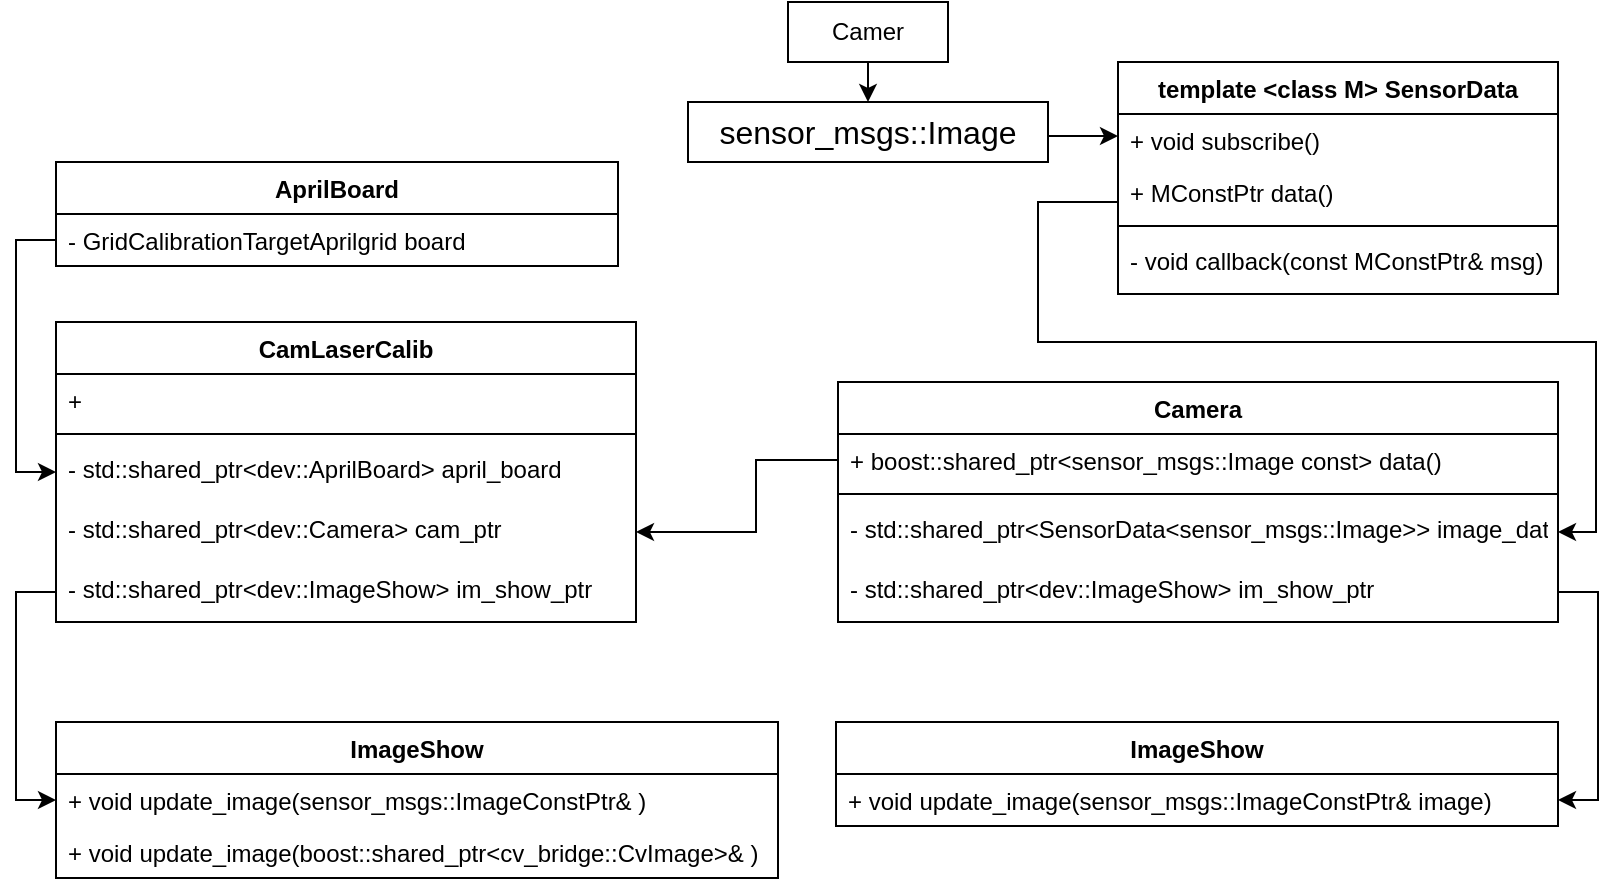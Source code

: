 <mxfile version="12.2.4" pages="1"><diagram id="ybN5I5CeERXQ-4qUqBBz" name="Page-1"><mxGraphModel dx="2760" dy="1115" grid="1" gridSize="10" guides="1" tooltips="1" connect="1" arrows="1" fold="1" page="1" pageScale="1" pageWidth="827" pageHeight="1169" math="0" shadow="0"><root><mxCell id="0"/><mxCell id="1" parent="0"/><mxCell id="29" style="edgeStyle=orthogonalEdgeStyle;rounded=0;orthogonalLoop=1;jettySize=auto;html=1;exitX=1;exitY=0.5;exitDx=0;exitDy=0;" parent="1" edge="1"><mxGeometry relative="1" as="geometry"><Array as="points"><mxPoint x="-309" y="77"/><mxPoint x="-309" y="77"/></Array><mxPoint x="-349" y="73" as="sourcePoint"/><mxPoint x="-259" y="77" as="targetPoint"/></mxGeometry></mxCell><mxCell id="2" value="&lt;p style=&quot;white-space: pre-wrap ; font-size: medium ; margin: 0px&quot;&gt;sensor_msgs::Image&lt;/p&gt;" style="rounded=0;whiteSpace=wrap;html=1;" parent="1" vertex="1"><mxGeometry x="-474" y="60" width="180" height="30" as="geometry"/></mxCell><mxCell id="26" style="edgeStyle=orthogonalEdgeStyle;rounded=0;orthogonalLoop=1;jettySize=auto;html=1;exitX=0.5;exitY=1;exitDx=0;exitDy=0;entryX=0.5;entryY=0;entryDx=0;entryDy=0;" parent="1" source="4" target="2" edge="1"><mxGeometry relative="1" as="geometry"/></mxCell><mxCell id="4" value="Camer" style="rounded=0;whiteSpace=wrap;html=1;" parent="1" vertex="1"><mxGeometry x="-424" y="10" width="80" height="30" as="geometry"/></mxCell><mxCell id="9" value="template &lt;class M&gt; SensorData" style="swimlane;fontStyle=1;align=center;verticalAlign=top;childLayout=stackLayout;horizontal=1;startSize=26;horizontalStack=0;resizeParent=1;resizeParentMax=0;resizeLast=0;collapsible=1;marginBottom=0;" parent="1" vertex="1"><mxGeometry x="-259" y="40" width="220" height="116" as="geometry"/></mxCell><mxCell id="10" value="+ void subscribe()" style="text;strokeColor=none;fillColor=none;align=left;verticalAlign=top;spacingLeft=4;spacingRight=4;overflow=hidden;rotatable=0;points=[[0,0.5],[1,0.5]];portConstraint=eastwest;" parent="9" vertex="1"><mxGeometry y="26" width="220" height="26" as="geometry"/></mxCell><mxCell id="22" value="+ MConstPtr data()" style="text;strokeColor=none;fillColor=none;align=left;verticalAlign=top;spacingLeft=4;spacingRight=4;overflow=hidden;rotatable=0;points=[[0,0.5],[1,0.5]];portConstraint=eastwest;" parent="9" vertex="1"><mxGeometry y="52" width="220" height="26" as="geometry"/></mxCell><mxCell id="11" value="" style="line;strokeWidth=1;fillColor=none;align=left;verticalAlign=middle;spacingTop=-1;spacingLeft=3;spacingRight=3;rotatable=0;labelPosition=right;points=[];portConstraint=eastwest;" parent="9" vertex="1"><mxGeometry y="78" width="220" height="8" as="geometry"/></mxCell><mxCell id="14" value="- void callback(const MConstPtr&amp; msg)" style="text;strokeColor=none;fillColor=none;align=left;verticalAlign=top;spacingLeft=4;spacingRight=4;overflow=hidden;rotatable=0;points=[[0,0.5],[1,0.5]];portConstraint=eastwest;" parent="9" vertex="1"><mxGeometry y="86" width="220" height="30" as="geometry"/></mxCell><mxCell id="15" value="Camera" style="swimlane;fontStyle=1;align=center;verticalAlign=top;childLayout=stackLayout;horizontal=1;startSize=26;horizontalStack=0;resizeParent=1;resizeParentMax=0;resizeLast=0;collapsible=1;marginBottom=0;" parent="1" vertex="1"><mxGeometry x="-399" y="200" width="360" height="120" as="geometry"/></mxCell><mxCell id="16" value="+ boost::shared_ptr&lt;sensor_msgs::Image const&gt; data()" style="text;strokeColor=none;fillColor=none;align=left;verticalAlign=top;spacingLeft=4;spacingRight=4;overflow=hidden;rotatable=0;points=[[0,0.5],[1,0.5]];portConstraint=eastwest;" parent="15" vertex="1"><mxGeometry y="26" width="360" height="26" as="geometry"/></mxCell><mxCell id="18" value="" style="line;strokeWidth=1;fillColor=none;align=left;verticalAlign=middle;spacingTop=-1;spacingLeft=3;spacingRight=3;rotatable=0;labelPosition=right;points=[];portConstraint=eastwest;" parent="15" vertex="1"><mxGeometry y="52" width="360" height="8" as="geometry"/></mxCell><mxCell id="19" value="- std::shared_ptr&lt;SensorData&lt;sensor_msgs::Image&gt;&gt; image_data" style="text;strokeColor=none;fillColor=none;align=left;verticalAlign=top;spacingLeft=4;spacingRight=4;overflow=hidden;rotatable=0;points=[[0,0.5],[1,0.5]];portConstraint=eastwest;" parent="15" vertex="1"><mxGeometry y="60" width="360" height="30" as="geometry"/></mxCell><mxCell id="38" value="- std::shared_ptr&lt;dev::ImageShow&gt; im_show_ptr" style="text;strokeColor=none;fillColor=none;align=left;verticalAlign=top;spacingLeft=4;spacingRight=4;overflow=hidden;rotatable=0;points=[[0,0.5],[1,0.5]];portConstraint=eastwest;" parent="15" vertex="1"><mxGeometry y="90" width="360" height="30" as="geometry"/></mxCell><mxCell id="31" style="edgeStyle=orthogonalEdgeStyle;rounded=0;orthogonalLoop=1;jettySize=auto;html=1;entryX=1;entryY=0.5;entryDx=0;entryDy=0;" parent="1" target="19" edge="1"><mxGeometry relative="1" as="geometry"><mxPoint x="1" y="270" as="targetPoint"/><Array as="points"><mxPoint x="-299" y="110"/><mxPoint x="-299" y="180"/><mxPoint x="-20" y="180"/><mxPoint x="-20" y="275"/></Array><mxPoint x="-259" y="110" as="sourcePoint"/></mxGeometry></mxCell><mxCell id="33" value="ImageShow" style="swimlane;fontStyle=1;align=center;verticalAlign=top;childLayout=stackLayout;horizontal=1;startSize=26;horizontalStack=0;resizeParent=1;resizeParentMax=0;resizeLast=0;collapsible=1;marginBottom=0;" parent="1" vertex="1"><mxGeometry x="-400" y="370" width="361" height="52" as="geometry"/></mxCell><mxCell id="34" value="+ void update_image(sensor_msgs::ImageConstPtr&amp; image)&#10;" style="text;strokeColor=none;fillColor=none;align=left;verticalAlign=top;spacingLeft=4;spacingRight=4;overflow=hidden;rotatable=0;points=[[0,0.5],[1,0.5]];portConstraint=eastwest;" parent="33" vertex="1"><mxGeometry y="26" width="361" height="26" as="geometry"/></mxCell><mxCell id="37" value="&lt;pre&gt;&lt;br&gt;&lt;/pre&gt;" style="text;html=1;resizable=0;points=[];autosize=1;align=left;verticalAlign=top;spacingTop=-4;" parent="1" vertex="1"><mxGeometry x="-276" y="384" width="20" height="40" as="geometry"/></mxCell><mxCell id="39" style="edgeStyle=orthogonalEdgeStyle;rounded=0;orthogonalLoop=1;jettySize=auto;html=1;exitX=1;exitY=0.5;exitDx=0;exitDy=0;entryX=1;entryY=0.5;entryDx=0;entryDy=0;" parent="1" source="38" target="34" edge="1"><mxGeometry relative="1" as="geometry"><mxPoint x="-30" y="410" as="targetPoint"/><Array as="points"><mxPoint x="-19" y="305"/><mxPoint x="-19" y="409"/></Array></mxGeometry></mxCell><mxCell id="40" value="CamLaserCalib" style="swimlane;fontStyle=1;align=center;verticalAlign=top;childLayout=stackLayout;horizontal=1;startSize=26;horizontalStack=0;resizeParent=1;resizeParentMax=0;resizeLast=0;collapsible=1;marginBottom=0;" parent="1" vertex="1"><mxGeometry x="-790" y="170" width="290" height="150" as="geometry"/></mxCell><mxCell id="41" value="+" style="text;strokeColor=none;fillColor=none;align=left;verticalAlign=top;spacingLeft=4;spacingRight=4;overflow=hidden;rotatable=0;points=[[0,0.5],[1,0.5]];portConstraint=eastwest;" parent="40" vertex="1"><mxGeometry y="26" width="290" height="26" as="geometry"/></mxCell><mxCell id="42" value="" style="line;strokeWidth=1;fillColor=none;align=left;verticalAlign=middle;spacingTop=-1;spacingLeft=3;spacingRight=3;rotatable=0;labelPosition=right;points=[];portConstraint=eastwest;" parent="40" vertex="1"><mxGeometry y="52" width="290" height="8" as="geometry"/></mxCell><mxCell id="53" value="- std::shared_ptr&lt;dev::AprilBoard&gt; april_board" style="text;strokeColor=none;fillColor=none;align=left;verticalAlign=top;spacingLeft=4;spacingRight=4;overflow=hidden;rotatable=0;points=[[0,0.5],[1,0.5]];portConstraint=eastwest;" parent="40" vertex="1"><mxGeometry y="60" width="290" height="30" as="geometry"/></mxCell><mxCell id="44" value="- std::shared_ptr&lt;dev::Camera&gt; cam_ptr" style="text;strokeColor=none;fillColor=none;align=left;verticalAlign=top;spacingLeft=4;spacingRight=4;overflow=hidden;rotatable=0;points=[[0,0.5],[1,0.5]];portConstraint=eastwest;" parent="40" vertex="1"><mxGeometry y="90" width="290" height="30" as="geometry"/></mxCell><mxCell id="47" value="- std::shared_ptr&lt;dev::ImageShow&gt; im_show_ptr" style="text;strokeColor=none;fillColor=none;align=left;verticalAlign=top;spacingLeft=4;spacingRight=4;overflow=hidden;rotatable=0;points=[[0,0.5],[1,0.5]];portConstraint=eastwest;" parent="40" vertex="1"><mxGeometry y="120" width="290" height="30" as="geometry"/></mxCell><mxCell id="45" value="ImageShow" style="swimlane;fontStyle=1;align=center;verticalAlign=top;childLayout=stackLayout;horizontal=1;startSize=26;horizontalStack=0;resizeParent=1;resizeParentMax=0;resizeLast=0;collapsible=1;marginBottom=0;" parent="1" vertex="1"><mxGeometry x="-790" y="370" width="361" height="78" as="geometry"/></mxCell><mxCell id="46" value="+ void update_image(sensor_msgs::ImageConstPtr&amp; )&#10;" style="text;strokeColor=none;fillColor=none;align=left;verticalAlign=top;spacingLeft=4;spacingRight=4;overflow=hidden;rotatable=0;points=[[0,0.5],[1,0.5]];portConstraint=eastwest;" parent="45" vertex="1"><mxGeometry y="26" width="361" height="26" as="geometry"/></mxCell><mxCell id="59" value="+ void update_image(boost::shared_ptr&lt;cv_bridge::CvImage&gt;&amp; )" style="text;strokeColor=none;fillColor=none;align=left;verticalAlign=top;spacingLeft=4;spacingRight=4;overflow=hidden;rotatable=0;points=[[0,0.5],[1,0.5]];portConstraint=eastwest;" parent="45" vertex="1"><mxGeometry y="52" width="361" height="26" as="geometry"/></mxCell><mxCell id="54" value="AprilBoard" style="swimlane;fontStyle=1;align=center;verticalAlign=top;childLayout=stackLayout;horizontal=1;startSize=26;horizontalStack=0;resizeParent=1;resizeParentMax=0;resizeLast=0;collapsible=1;marginBottom=0;" parent="1" vertex="1"><mxGeometry x="-790" y="90" width="281" height="52" as="geometry"/></mxCell><mxCell id="55" value="- GridCalibrationTargetAprilgrid board&#10;" style="text;strokeColor=none;fillColor=none;align=left;verticalAlign=top;spacingLeft=4;spacingRight=4;overflow=hidden;rotatable=0;points=[[0,0.5],[1,0.5]];portConstraint=eastwest;" parent="54" vertex="1"><mxGeometry y="26" width="281" height="26" as="geometry"/></mxCell><mxCell id="56" style="edgeStyle=orthogonalEdgeStyle;rounded=0;orthogonalLoop=1;jettySize=auto;html=1;exitX=0;exitY=0.5;exitDx=0;exitDy=0;entryX=1;entryY=0.5;entryDx=0;entryDy=0;" parent="1" source="16" target="44" edge="1"><mxGeometry relative="1" as="geometry"><mxPoint x="-450" y="280" as="targetPoint"/><Array as="points"><mxPoint x="-440" y="239"/><mxPoint x="-440" y="275"/></Array></mxGeometry></mxCell><mxCell id="57" style="edgeStyle=orthogonalEdgeStyle;rounded=0;orthogonalLoop=1;jettySize=auto;html=1;exitX=0;exitY=0.5;exitDx=0;exitDy=0;entryX=0;entryY=0.5;entryDx=0;entryDy=0;" parent="1" source="47" target="46" edge="1"><mxGeometry relative="1" as="geometry"><mxPoint x="-820" y="410" as="targetPoint"/><Array as="points"><mxPoint x="-810" y="305"/><mxPoint x="-810" y="409"/></Array></mxGeometry></mxCell><mxCell id="58" style="edgeStyle=orthogonalEdgeStyle;rounded=0;orthogonalLoop=1;jettySize=auto;html=1;exitX=0;exitY=0.5;exitDx=0;exitDy=0;entryX=0;entryY=0.5;entryDx=0;entryDy=0;" parent="1" source="55" target="53" edge="1"><mxGeometry relative="1" as="geometry"><mxPoint x="-810" y="220" as="targetPoint"/></mxGeometry></mxCell></root></mxGraphModel></diagram></mxfile>